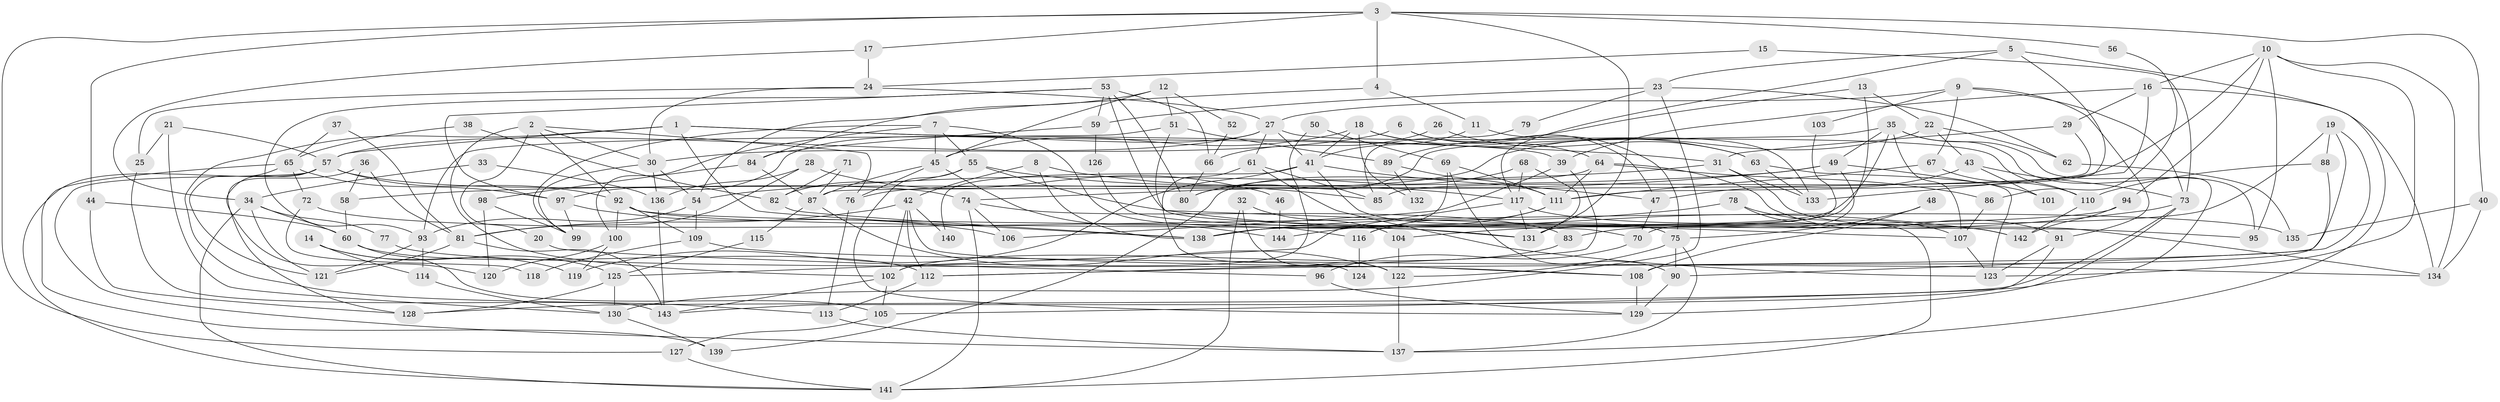 // coarse degree distribution, {7: 0.14285714285714285, 9: 0.06593406593406594, 8: 0.054945054945054944, 3: 0.16483516483516483, 6: 0.2087912087912088, 5: 0.08791208791208792, 2: 0.15384615384615385, 4: 0.10989010989010989, 10: 0.01098901098901099}
// Generated by graph-tools (version 1.1) at 2025/41/03/06/25 10:41:55]
// undirected, 144 vertices, 288 edges
graph export_dot {
graph [start="1"]
  node [color=gray90,style=filled];
  1;
  2;
  3;
  4;
  5;
  6;
  7;
  8;
  9;
  10;
  11;
  12;
  13;
  14;
  15;
  16;
  17;
  18;
  19;
  20;
  21;
  22;
  23;
  24;
  25;
  26;
  27;
  28;
  29;
  30;
  31;
  32;
  33;
  34;
  35;
  36;
  37;
  38;
  39;
  40;
  41;
  42;
  43;
  44;
  45;
  46;
  47;
  48;
  49;
  50;
  51;
  52;
  53;
  54;
  55;
  56;
  57;
  58;
  59;
  60;
  61;
  62;
  63;
  64;
  65;
  66;
  67;
  68;
  69;
  70;
  71;
  72;
  73;
  74;
  75;
  76;
  77;
  78;
  79;
  80;
  81;
  82;
  83;
  84;
  85;
  86;
  87;
  88;
  89;
  90;
  91;
  92;
  93;
  94;
  95;
  96;
  97;
  98;
  99;
  100;
  101;
  102;
  103;
  104;
  105;
  106;
  107;
  108;
  109;
  110;
  111;
  112;
  113;
  114;
  115;
  116;
  117;
  118;
  119;
  120;
  121;
  122;
  123;
  124;
  125;
  126;
  127;
  128;
  129;
  130;
  131;
  132;
  133;
  134;
  135;
  136;
  137;
  138;
  139;
  140;
  141;
  142;
  143;
  144;
  1 -- 57;
  1 -- 113;
  1 -- 31;
  1 -- 39;
  1 -- 138;
  2 -- 102;
  2 -- 92;
  2 -- 20;
  2 -- 30;
  2 -- 76;
  3 -- 127;
  3 -- 17;
  3 -- 4;
  3 -- 40;
  3 -- 44;
  3 -- 56;
  3 -- 131;
  4 -- 11;
  4 -- 54;
  5 -- 111;
  5 -- 137;
  5 -- 23;
  5 -- 117;
  6 -- 75;
  6 -- 30;
  6 -- 47;
  7 -- 99;
  7 -- 100;
  7 -- 45;
  7 -- 55;
  7 -- 116;
  8 -- 42;
  8 -- 117;
  8 -- 138;
  9 -- 27;
  9 -- 67;
  9 -- 73;
  9 -- 91;
  9 -- 103;
  10 -- 95;
  10 -- 85;
  10 -- 16;
  10 -- 94;
  10 -- 123;
  10 -- 134;
  11 -- 133;
  11 -- 41;
  12 -- 45;
  12 -- 51;
  12 -- 52;
  12 -- 84;
  13 -- 131;
  13 -- 22;
  13 -- 89;
  14 -- 125;
  14 -- 119;
  14 -- 114;
  15 -- 73;
  15 -- 24;
  16 -- 134;
  16 -- 29;
  16 -- 39;
  16 -- 133;
  17 -- 34;
  17 -- 24;
  18 -- 41;
  18 -- 45;
  18 -- 63;
  18 -- 64;
  18 -- 132;
  19 -- 112;
  19 -- 90;
  19 -- 83;
  19 -- 88;
  20 -- 96;
  21 -- 57;
  21 -- 25;
  21 -- 130;
  22 -- 76;
  22 -- 43;
  22 -- 62;
  23 -- 59;
  23 -- 62;
  23 -- 79;
  23 -- 130;
  24 -- 27;
  24 -- 30;
  24 -- 25;
  25 -- 143;
  26 -- 63;
  26 -- 66;
  27 -- 41;
  27 -- 97;
  27 -- 57;
  27 -- 61;
  27 -- 110;
  28 -- 136;
  28 -- 81;
  28 -- 46;
  29 -- 31;
  29 -- 87;
  30 -- 54;
  30 -- 99;
  30 -- 136;
  31 -- 54;
  31 -- 133;
  31 -- 134;
  32 -- 104;
  32 -- 141;
  32 -- 122;
  33 -- 136;
  33 -- 34;
  34 -- 141;
  34 -- 60;
  34 -- 77;
  34 -- 121;
  35 -- 116;
  35 -- 107;
  35 -- 49;
  35 -- 80;
  35 -- 95;
  35 -- 105;
  36 -- 128;
  36 -- 81;
  36 -- 58;
  37 -- 65;
  37 -- 81;
  38 -- 82;
  38 -- 65;
  39 -- 106;
  39 -- 112;
  40 -- 134;
  40 -- 135;
  41 -- 47;
  41 -- 75;
  41 -- 119;
  41 -- 140;
  42 -- 102;
  42 -- 108;
  42 -- 81;
  42 -- 112;
  42 -- 140;
  43 -- 73;
  43 -- 47;
  43 -- 101;
  44 -- 60;
  44 -- 128;
  45 -- 87;
  45 -- 76;
  45 -- 144;
  46 -- 144;
  47 -- 70;
  48 -- 108;
  48 -- 75;
  49 -- 58;
  49 -- 70;
  49 -- 74;
  49 -- 101;
  50 -- 102;
  50 -- 69;
  51 -- 93;
  51 -- 89;
  51 -- 70;
  52 -- 66;
  53 -- 97;
  53 -- 107;
  53 -- 59;
  53 -- 66;
  53 -- 80;
  53 -- 93;
  54 -- 93;
  54 -- 109;
  55 -- 142;
  55 -- 82;
  55 -- 85;
  55 -- 129;
  56 -- 86;
  57 -- 92;
  57 -- 74;
  57 -- 120;
  57 -- 137;
  57 -- 141;
  58 -- 60;
  59 -- 84;
  59 -- 126;
  60 -- 112;
  60 -- 105;
  61 -- 123;
  61 -- 85;
  61 -- 124;
  62 -- 135;
  63 -- 133;
  63 -- 123;
  64 -- 91;
  64 -- 86;
  64 -- 111;
  64 -- 139;
  65 -- 121;
  65 -- 139;
  65 -- 72;
  65 -- 97;
  66 -- 80;
  67 -- 111;
  67 -- 110;
  68 -- 80;
  68 -- 117;
  68 -- 131;
  69 -- 90;
  69 -- 138;
  69 -- 111;
  70 -- 96;
  71 -- 87;
  71 -- 82;
  72 -- 135;
  72 -- 118;
  73 -- 128;
  73 -- 104;
  73 -- 129;
  74 -- 83;
  74 -- 106;
  74 -- 141;
  75 -- 137;
  75 -- 122;
  75 -- 90;
  76 -- 113;
  77 -- 108;
  78 -- 138;
  78 -- 141;
  78 -- 107;
  79 -- 85;
  81 -- 121;
  81 -- 143;
  82 -- 138;
  83 -- 102;
  84 -- 87;
  84 -- 98;
  86 -- 107;
  87 -- 122;
  87 -- 115;
  88 -- 110;
  88 -- 108;
  89 -- 111;
  89 -- 132;
  90 -- 129;
  91 -- 123;
  91 -- 143;
  92 -- 131;
  92 -- 109;
  92 -- 95;
  92 -- 100;
  93 -- 114;
  93 -- 121;
  94 -- 138;
  94 -- 142;
  96 -- 129;
  97 -- 106;
  97 -- 99;
  98 -- 99;
  98 -- 120;
  100 -- 120;
  100 -- 119;
  102 -- 143;
  102 -- 105;
  103 -- 131;
  104 -- 122;
  105 -- 127;
  107 -- 123;
  108 -- 129;
  109 -- 134;
  109 -- 118;
  110 -- 142;
  111 -- 116;
  111 -- 144;
  112 -- 113;
  113 -- 137;
  114 -- 130;
  115 -- 125;
  116 -- 124;
  117 -- 131;
  117 -- 125;
  117 -- 142;
  122 -- 137;
  125 -- 130;
  125 -- 128;
  126 -- 131;
  127 -- 141;
  130 -- 139;
  136 -- 143;
}
